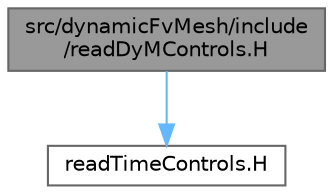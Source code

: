 digraph "src/dynamicFvMesh/include/readDyMControls.H"
{
 // LATEX_PDF_SIZE
  bgcolor="transparent";
  edge [fontname=Helvetica,fontsize=10,labelfontname=Helvetica,labelfontsize=10];
  node [fontname=Helvetica,fontsize=10,shape=box,height=0.2,width=0.4];
  Node1 [id="Node000001",label="src/dynamicFvMesh/include\l/readDyMControls.H",height=0.2,width=0.4,color="gray40", fillcolor="grey60", style="filled", fontcolor="black",tooltip=" "];
  Node1 -> Node2 [id="edge1_Node000001_Node000002",color="steelblue1",style="solid",tooltip=" "];
  Node2 [id="Node000002",label="readTimeControls.H",height=0.2,width=0.4,color="grey40", fillcolor="white", style="filled",URL="$readTimeControls_8H.html",tooltip="Read the control parameters used by setDeltaT."];
}
